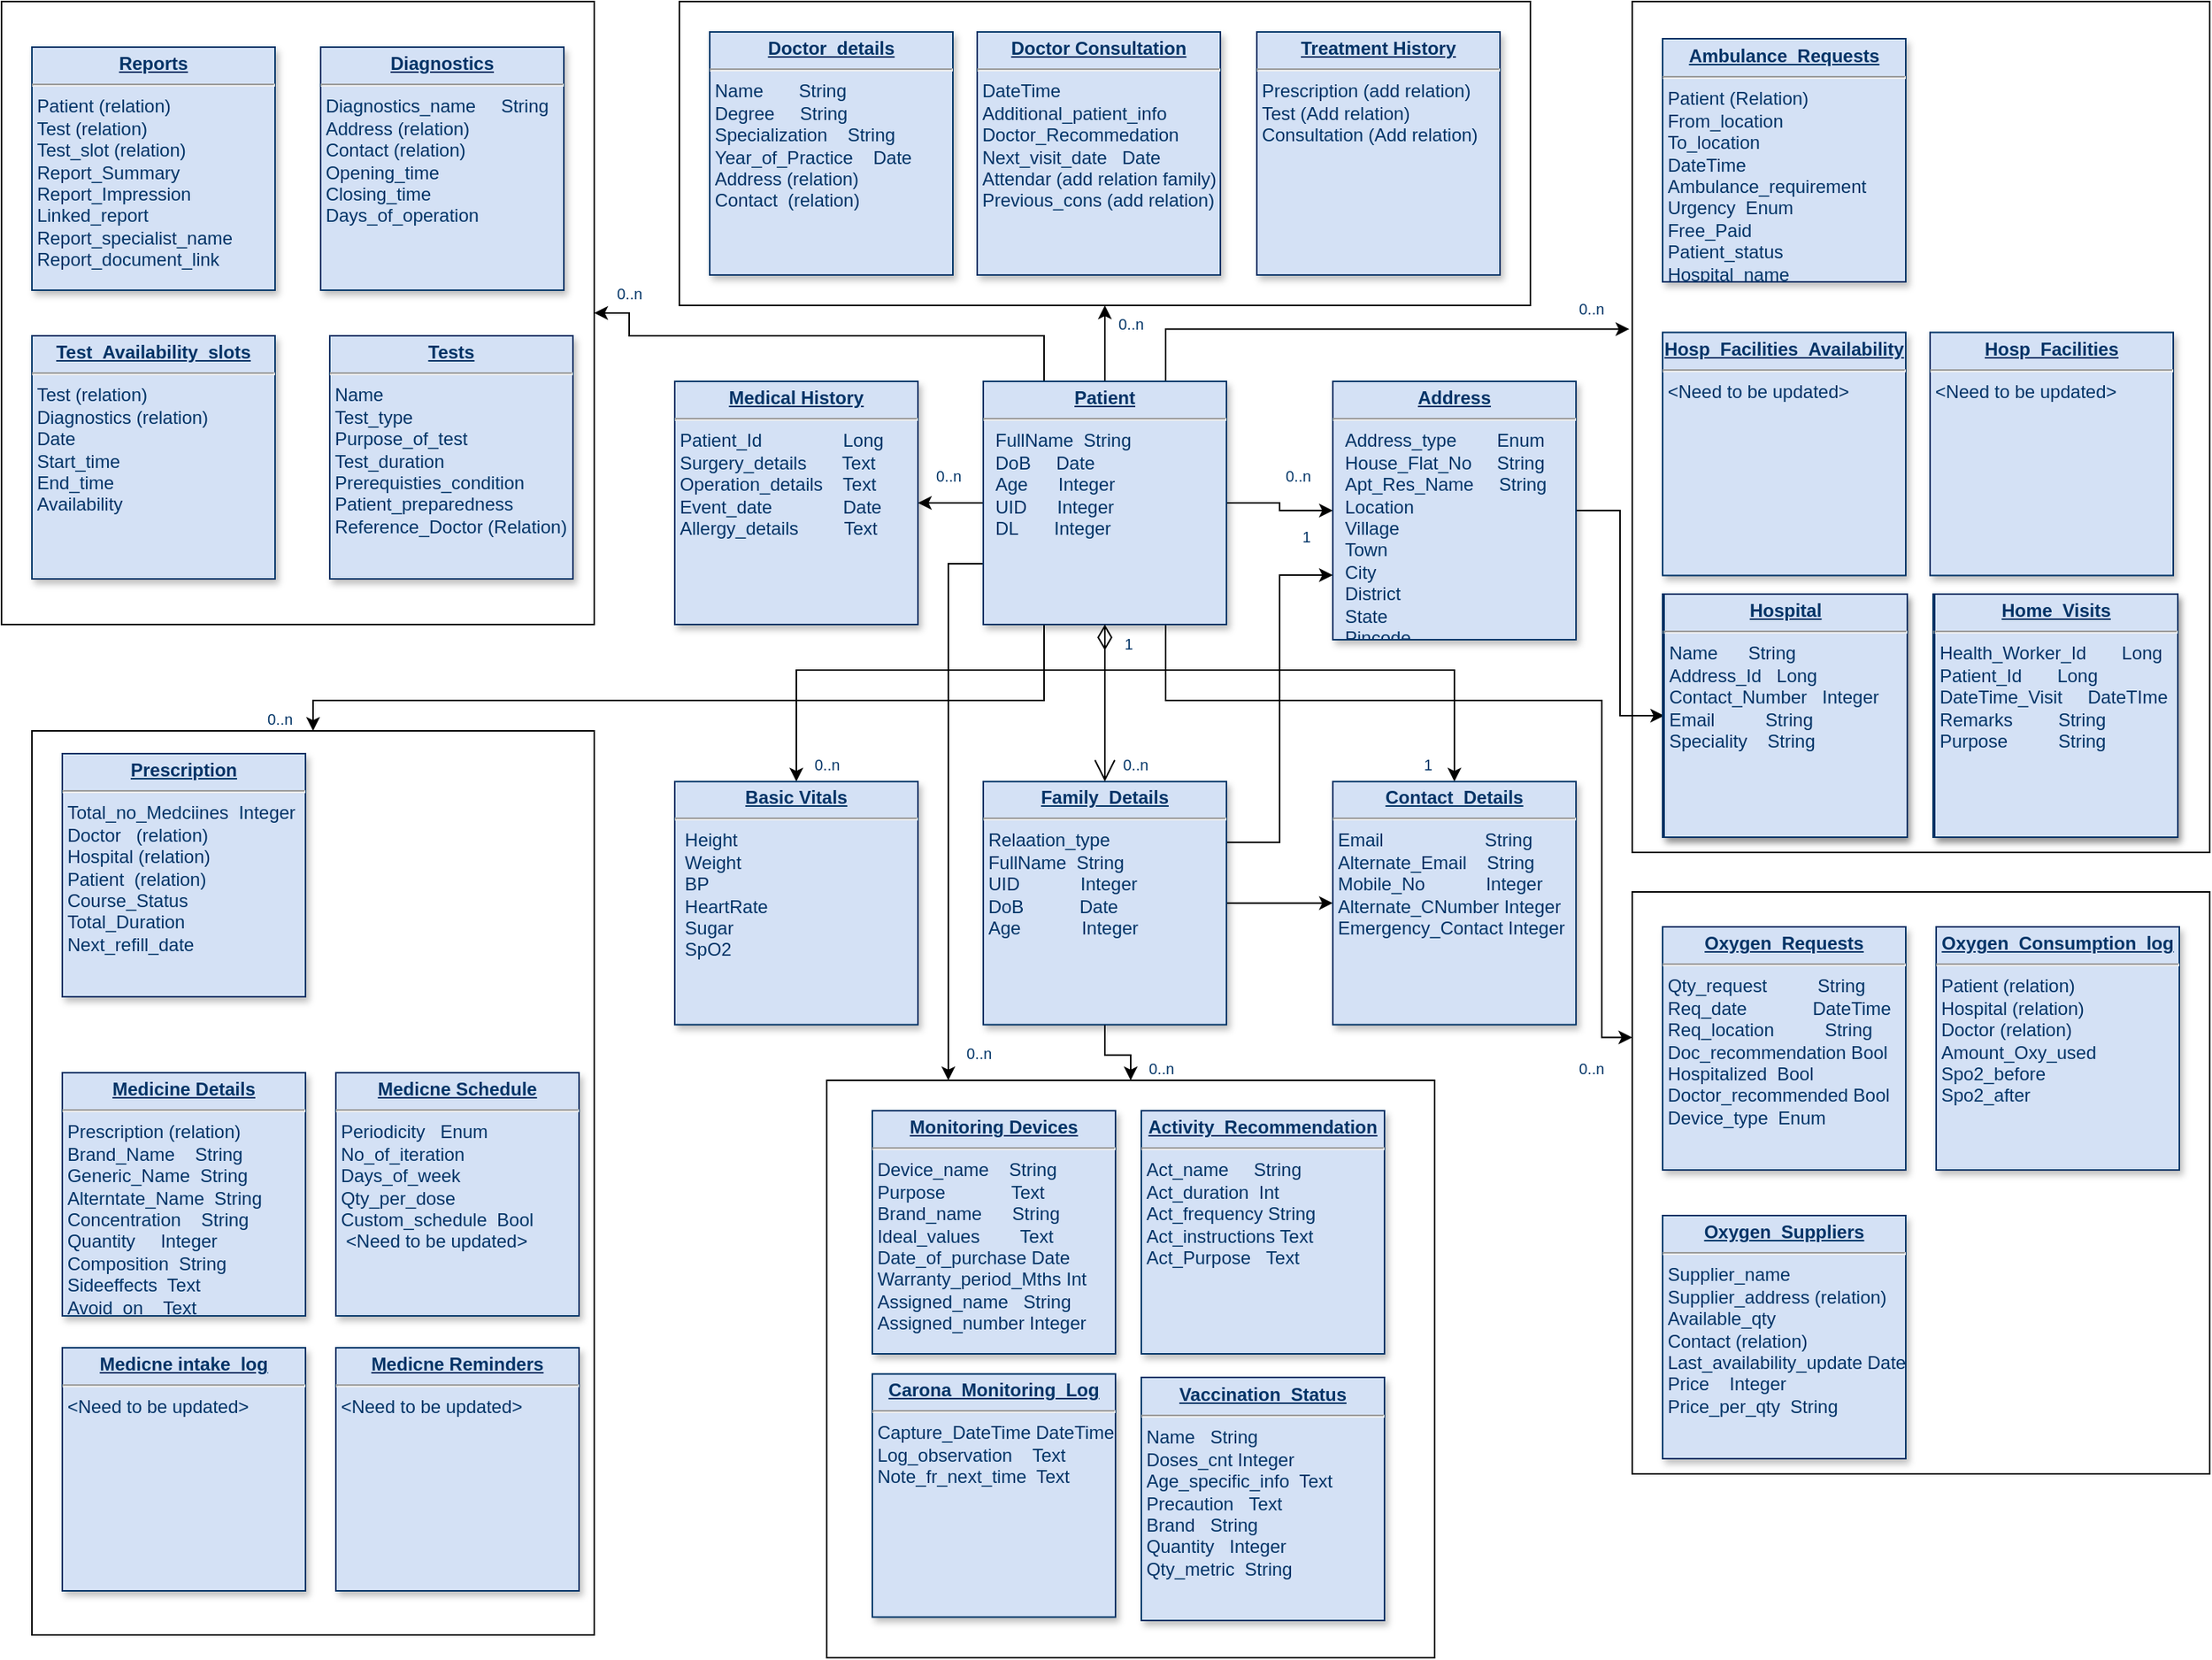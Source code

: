 <mxfile version="14.6.13" type="google"><diagram name="Page-1" id="efa7a0a1-bf9b-a30e-e6df-94a7791c09e9"><mxGraphModel dx="1629" dy="490" grid="1" gridSize="10" guides="1" tooltips="1" connect="1" arrows="1" fold="1" page="1" pageScale="1" pageWidth="826" pageHeight="1169" background="#ffffff" math="0" shadow="0"><root><mxCell id="0"/><mxCell id="1" parent="0"/><mxCell id="pTx6E-m7zYikhpUDYZre-244" value="" style="rounded=0;whiteSpace=wrap;html=1;" parent="1" vertex="1"><mxGeometry x="640" y="30" width="380" height="560" as="geometry"/></mxCell><mxCell id="pTx6E-m7zYikhpUDYZre-188" style="edgeStyle=orthogonalEdgeStyle;rounded=0;orthogonalLoop=1;jettySize=auto;html=1;entryX=0;entryY=0.75;entryDx=0;entryDy=0;exitX=1;exitY=0.25;exitDx=0;exitDy=0;" parent="1" source="21" target="pTx6E-m7zYikhpUDYZre-186" edge="1"><mxGeometry relative="1" as="geometry"/></mxCell><mxCell id="pTx6E-m7zYikhpUDYZre-230" style="edgeStyle=orthogonalEdgeStyle;rounded=0;orthogonalLoop=1;jettySize=auto;html=1;entryX=0;entryY=0.5;entryDx=0;entryDy=0;" parent="1" source="21" target="pTx6E-m7zYikhpUDYZre-197" edge="1"><mxGeometry relative="1" as="geometry"/></mxCell><mxCell id="pTx6E-m7zYikhpUDYZre-257" style="edgeStyle=orthogonalEdgeStyle;rounded=0;orthogonalLoop=1;jettySize=auto;html=1;entryX=0.5;entryY=0;entryDx=0;entryDy=0;" parent="1" source="21" target="pTx6E-m7zYikhpUDYZre-238" edge="1"><mxGeometry relative="1" as="geometry"/></mxCell><mxCell id="21" value="&lt;p style=&quot;margin: 0px ; margin-top: 4px ; text-align: center ; text-decoration: underline&quot;&gt;&lt;b&gt;Family_Details&lt;/b&gt;&lt;/p&gt;&lt;hr&gt;&amp;nbsp;Relaation_type&lt;br&gt;&amp;nbsp;FullName&amp;nbsp; String&lt;br&gt;&amp;nbsp;UID&amp;nbsp; &amp;nbsp; &amp;nbsp; &amp;nbsp; &amp;nbsp; &amp;nbsp; Integer&lt;br&gt;&amp;nbsp;DoB&amp;nbsp; &amp;nbsp; &amp;nbsp; &amp;nbsp; &amp;nbsp; &amp;nbsp;Date&lt;br&gt;&amp;nbsp;Age&amp;nbsp; &amp;nbsp; &amp;nbsp; &amp;nbsp; &amp;nbsp; &amp;nbsp; Integer" style="verticalAlign=top;align=left;overflow=fill;fontSize=12;fontFamily=Helvetica;html=1;strokeColor=#003366;shadow=1;fillColor=#D4E1F5;fontColor=#003366" parent="1" vertex="1"><mxGeometry x="213.0" y="543.36" width="160" height="160" as="geometry"/></mxCell><mxCell id="pTx6E-m7zYikhpUDYZre-187" style="edgeStyle=orthogonalEdgeStyle;rounded=0;orthogonalLoop=1;jettySize=auto;html=1;entryX=0;entryY=0.5;entryDx=0;entryDy=0;" parent="1" source="25" target="pTx6E-m7zYikhpUDYZre-186" edge="1"><mxGeometry relative="1" as="geometry"/></mxCell><mxCell id="pTx6E-m7zYikhpUDYZre-228" style="edgeStyle=orthogonalEdgeStyle;rounded=0;orthogonalLoop=1;jettySize=auto;html=1;" parent="1" source="25" target="pTx6E-m7zYikhpUDYZre-191" edge="1"><mxGeometry relative="1" as="geometry"/></mxCell><mxCell id="pTx6E-m7zYikhpUDYZre-229" style="edgeStyle=orthogonalEdgeStyle;rounded=0;orthogonalLoop=1;jettySize=auto;html=1;" parent="1" source="25" target="pTx6E-m7zYikhpUDYZre-189" edge="1"><mxGeometry relative="1" as="geometry"><Array as="points"><mxPoint x="293" y="470"/><mxPoint x="90" y="470"/></Array></mxGeometry></mxCell><mxCell id="pTx6E-m7zYikhpUDYZre-231" style="edgeStyle=orthogonalEdgeStyle;rounded=0;orthogonalLoop=1;jettySize=auto;html=1;entryX=0.5;entryY=0;entryDx=0;entryDy=0;" parent="1" source="25" target="pTx6E-m7zYikhpUDYZre-197" edge="1"><mxGeometry relative="1" as="geometry"><Array as="points"><mxPoint x="293" y="470"/><mxPoint x="523" y="470"/></Array></mxGeometry></mxCell><mxCell id="pTx6E-m7zYikhpUDYZre-250" style="edgeStyle=orthogonalEdgeStyle;rounded=0;orthogonalLoop=1;jettySize=auto;html=1;entryX=0.5;entryY=1;entryDx=0;entryDy=0;" parent="1" source="25" target="pTx6E-m7zYikhpUDYZre-242" edge="1"><mxGeometry relative="1" as="geometry"/></mxCell><mxCell id="pTx6E-m7zYikhpUDYZre-252" style="edgeStyle=orthogonalEdgeStyle;rounded=0;orthogonalLoop=1;jettySize=auto;html=1;entryX=-0.005;entryY=0.385;entryDx=0;entryDy=0;entryPerimeter=0;exitX=0.75;exitY=0;exitDx=0;exitDy=0;" parent="1" source="25" target="pTx6E-m7zYikhpUDYZre-244" edge="1"><mxGeometry relative="1" as="geometry"><Array as="points"><mxPoint x="333" y="246"/></Array></mxGeometry></mxCell><mxCell id="pTx6E-m7zYikhpUDYZre-253" style="edgeStyle=orthogonalEdgeStyle;rounded=0;orthogonalLoop=1;jettySize=auto;html=1;entryX=1;entryY=0.5;entryDx=0;entryDy=0;exitX=0.25;exitY=0;exitDx=0;exitDy=0;" parent="1" source="25" target="pTx6E-m7zYikhpUDYZre-234" edge="1"><mxGeometry relative="1" as="geometry"><Array as="points"><mxPoint x="253" y="250"/><mxPoint x="-20" y="250"/><mxPoint x="-20" y="235"/></Array></mxGeometry></mxCell><mxCell id="pTx6E-m7zYikhpUDYZre-254" style="edgeStyle=orthogonalEdgeStyle;rounded=0;orthogonalLoop=1;jettySize=auto;html=1;exitX=0.25;exitY=1;exitDx=0;exitDy=0;" parent="1" source="25" target="pTx6E-m7zYikhpUDYZre-236" edge="1"><mxGeometry relative="1" as="geometry"><Array as="points"><mxPoint x="253" y="490"/><mxPoint x="-228" y="490"/></Array></mxGeometry></mxCell><mxCell id="pTx6E-m7zYikhpUDYZre-255" style="edgeStyle=orthogonalEdgeStyle;rounded=0;orthogonalLoop=1;jettySize=auto;html=1;exitX=0;exitY=0.75;exitDx=0;exitDy=0;" parent="1" source="25" target="pTx6E-m7zYikhpUDYZre-238" edge="1"><mxGeometry relative="1" as="geometry"><Array as="points"><mxPoint x="190" y="400"/></Array></mxGeometry></mxCell><mxCell id="pTx6E-m7zYikhpUDYZre-256" style="edgeStyle=orthogonalEdgeStyle;rounded=0;orthogonalLoop=1;jettySize=auto;html=1;entryX=0;entryY=0.25;entryDx=0;entryDy=0;exitX=0.75;exitY=1;exitDx=0;exitDy=0;" parent="1" source="25" target="pTx6E-m7zYikhpUDYZre-240" edge="1"><mxGeometry relative="1" as="geometry"><Array as="points"><mxPoint x="333" y="490"/><mxPoint x="620" y="490"/><mxPoint x="620" y="712"/></Array></mxGeometry></mxCell><mxCell id="25" value="&lt;p style=&quot;margin: 0px ; margin-top: 4px ; text-align: center ; text-decoration: underline&quot;&gt;&lt;strong&gt;Patient&lt;/strong&gt;&lt;/p&gt;&lt;hr&gt;&lt;p style=&quot;margin: 0px ; margin-left: 8px&quot;&gt;FullName&amp;nbsp; String&lt;/p&gt;&lt;p style=&quot;margin: 0px ; margin-left: 8px&quot;&gt;DoB&amp;nbsp; &amp;nbsp; &amp;nbsp;Date&lt;/p&gt;&lt;p style=&quot;margin: 0px ; margin-left: 8px&quot;&gt;Age&amp;nbsp; &amp;nbsp; &amp;nbsp; Integer&lt;br&gt;UID&amp;nbsp; &amp;nbsp; &amp;nbsp; Integer&lt;/p&gt;&lt;p style=&quot;margin: 0px ; margin-left: 8px&quot;&gt;DL&amp;nbsp; &amp;nbsp; &amp;nbsp; &amp;nbsp;Integer&lt;/p&gt;&lt;p style=&quot;margin: 0px ; margin-left: 8px&quot;&gt;&lt;br&gt;&lt;/p&gt;" style="verticalAlign=top;align=left;overflow=fill;fontSize=12;fontFamily=Helvetica;html=1;strokeColor=#003366;shadow=1;fillColor=#D4E1F5;fontColor=#003366" parent="1" vertex="1"><mxGeometry x="213.0" y="280.0" width="160" height="160" as="geometry"/></mxCell><mxCell id="90" value="" style="endArrow=open;endSize=12;startArrow=diamondThin;startSize=14;startFill=0;edgeStyle=orthogonalEdgeStyle" parent="1" source="25" target="21" edge="1"><mxGeometry x="793" y="598.36" as="geometry"><mxPoint x="793" y="598.36" as="sourcePoint"/><mxPoint x="953" y="598.36" as="targetPoint"/></mxGeometry></mxCell><mxCell id="91" value="0..n" style="resizable=0;align=left;verticalAlign=top;labelBackgroundColor=#ffffff;fontSize=10;strokeColor=#003366;shadow=1;fillColor=#D4E1F5;fontColor=#003366" parent="90" connectable="0" vertex="1"><mxGeometry x="-1" relative="1" as="geometry"><mxPoint x="10" y="80" as="offset"/></mxGeometry></mxCell><mxCell id="92" value="1" style="resizable=0;align=right;verticalAlign=top;labelBackgroundColor=#ffffff;fontSize=10;strokeColor=#003366;shadow=1;fillColor=#D4E1F5;fontColor=#003366" parent="90" connectable="0" vertex="1"><mxGeometry x="1" relative="1" as="geometry"><mxPoint x="20" y="-103.0" as="offset"/></mxGeometry></mxCell><mxCell id="MusrO0yYyd4XaEEXspOv-96" style="edgeStyle=orthogonalEdgeStyle;rounded=0;orthogonalLoop=1;jettySize=auto;html=1;" parent="1" source="pTx6E-m7zYikhpUDYZre-186" target="MusrO0yYyd4XaEEXspOv-92" edge="1"><mxGeometry relative="1" as="geometry"/></mxCell><mxCell id="pTx6E-m7zYikhpUDYZre-186" value="&lt;p style=&quot;margin: 0px ; margin-top: 4px ; text-align: center ; text-decoration: underline&quot;&gt;&lt;b&gt;Address&lt;/b&gt;&lt;/p&gt;&lt;hr&gt;&lt;p style=&quot;margin: 0px ; margin-left: 8px&quot;&gt;Address_type&amp;nbsp; &amp;nbsp; &amp;nbsp; &amp;nbsp; Enum&lt;/p&gt;&lt;p style=&quot;margin: 0px ; margin-left: 8px&quot;&gt;House_Flat_No&amp;nbsp; &amp;nbsp; &amp;nbsp;String&lt;/p&gt;&lt;p style=&quot;margin: 0px ; margin-left: 8px&quot;&gt;Apt_Res_Name&amp;nbsp; &amp;nbsp; &amp;nbsp;String&lt;/p&gt;&lt;p style=&quot;margin: 0px ; margin-left: 8px&quot;&gt;Location&lt;/p&gt;&lt;p style=&quot;margin: 0px ; margin-left: 8px&quot;&gt;Village&lt;/p&gt;&lt;p style=&quot;margin: 0px ; margin-left: 8px&quot;&gt;Town&lt;/p&gt;&lt;p style=&quot;margin: 0px ; margin-left: 8px&quot;&gt;City&lt;/p&gt;&lt;p style=&quot;margin: 0px ; margin-left: 8px&quot;&gt;District&lt;/p&gt;&lt;p style=&quot;margin: 0px ; margin-left: 8px&quot;&gt;State&lt;/p&gt;&lt;p style=&quot;margin: 0px ; margin-left: 8px&quot;&gt;Pincode&lt;/p&gt;&lt;p style=&quot;margin: 0px ; margin-left: 8px&quot;&gt;&lt;br&gt;&lt;/p&gt;&lt;p style=&quot;margin: 0px ; margin-left: 8px&quot;&gt;&lt;br&gt;&lt;/p&gt;" style="verticalAlign=top;align=left;overflow=fill;fontSize=12;fontFamily=Helvetica;html=1;strokeColor=#003366;shadow=1;fillColor=#D4E1F5;fontColor=#003366" parent="1" vertex="1"><mxGeometry x="443" y="280" width="160" height="170" as="geometry"/></mxCell><mxCell id="pTx6E-m7zYikhpUDYZre-189" value="&lt;p style=&quot;margin: 0px ; margin-top: 4px ; text-align: center ; text-decoration: underline&quot;&gt;&lt;b&gt;Basic Vitals&lt;/b&gt;&lt;/p&gt;&lt;hr&gt;&amp;nbsp; Height&lt;br&gt;&amp;nbsp; Weight&lt;br&gt;&amp;nbsp; BP&lt;br&gt;&amp;nbsp; HeartRate&lt;br&gt;&amp;nbsp; Sugar&lt;br&gt;&amp;nbsp; SpO2&lt;br&gt;&amp;nbsp;" style="verticalAlign=top;align=left;overflow=fill;fontSize=12;fontFamily=Helvetica;html=1;strokeColor=#003366;shadow=1;fillColor=#D4E1F5;fontColor=#003366" parent="1" vertex="1"><mxGeometry x="10.0" y="543.36" width="160" height="160" as="geometry"/></mxCell><mxCell id="pTx6E-m7zYikhpUDYZre-191" value="&lt;p style=&quot;margin: 0px ; margin-top: 4px ; text-align: center ; text-decoration: underline&quot;&gt;&lt;b&gt;Medical History&lt;/b&gt;&lt;/p&gt;&lt;hr&gt;&amp;nbsp;Patient_Id&amp;nbsp; &amp;nbsp; &amp;nbsp; &amp;nbsp; &amp;nbsp; &amp;nbsp; &amp;nbsp; &amp;nbsp; Long&lt;br&gt;&amp;nbsp;Surgery_details&amp;nbsp; &amp;nbsp; &amp;nbsp; &amp;nbsp;Text&lt;br&gt;&amp;nbsp;Operation_details&amp;nbsp; &amp;nbsp; Text&lt;br&gt;&amp;nbsp;Event_date&amp;nbsp; &amp;nbsp; &amp;nbsp; &amp;nbsp; &amp;nbsp; &amp;nbsp; &amp;nbsp; Date&lt;br&gt;&amp;nbsp;Allergy_details&amp;nbsp; &amp;nbsp; &amp;nbsp; &amp;nbsp; &amp;nbsp;Text&lt;br&gt;&amp;nbsp;" style="verticalAlign=top;align=left;overflow=fill;fontSize=12;fontFamily=Helvetica;html=1;strokeColor=#003366;shadow=1;fillColor=#D4E1F5;fontColor=#003366" parent="1" vertex="1"><mxGeometry x="10" y="280.0" width="160" height="160" as="geometry"/></mxCell><mxCell id="pTx6E-m7zYikhpUDYZre-197" value="&lt;p style=&quot;margin: 0px ; margin-top: 4px ; text-align: center ; text-decoration: underline&quot;&gt;&lt;b&gt;Contact_Details&lt;/b&gt;&lt;/p&gt;&lt;hr&gt;&amp;nbsp;Email&amp;nbsp; &amp;nbsp; &amp;nbsp; &amp;nbsp; &amp;nbsp; &amp;nbsp; &amp;nbsp; &amp;nbsp; &amp;nbsp; &amp;nbsp; String&lt;br&gt;&amp;nbsp;Alternate_Email&amp;nbsp; &amp;nbsp; String&lt;br&gt;&amp;nbsp;Mobile_No&amp;nbsp; &amp;nbsp; &amp;nbsp; &amp;nbsp; &amp;nbsp; &amp;nbsp; Integer&lt;br&gt;&amp;nbsp;Alternate_CNumber Integer&lt;br&gt;&amp;nbsp;Emergency_Contact Integer" style="verticalAlign=top;align=left;overflow=fill;fontSize=12;fontFamily=Helvetica;html=1;strokeColor=#003366;shadow=1;fillColor=#D4E1F5;fontColor=#003366" parent="1" vertex="1"><mxGeometry x="443.0" y="543.36" width="160" height="160" as="geometry"/></mxCell><mxCell id="pTx6E-m7zYikhpUDYZre-235" value="" style="group" parent="1" vertex="1" connectable="0"><mxGeometry x="-433" y="30" width="390" height="410" as="geometry"/></mxCell><mxCell id="pTx6E-m7zYikhpUDYZre-234" value="" style="rounded=0;whiteSpace=wrap;html=1;" parent="pTx6E-m7zYikhpUDYZre-235" vertex="1"><mxGeometry width="390" height="410" as="geometry"/></mxCell><mxCell id="pTx6E-m7zYikhpUDYZre-226" value="" style="group" parent="pTx6E-m7zYikhpUDYZre-235" vertex="1" connectable="0"><mxGeometry x="20" y="30.0" width="356" height="350" as="geometry"/></mxCell><mxCell id="pTx6E-m7zYikhpUDYZre-190" value="&lt;p style=&quot;margin: 0px ; margin-top: 4px ; text-align: center ; text-decoration: underline&quot;&gt;&lt;b&gt;Reports&lt;/b&gt;&lt;/p&gt;&lt;hr&gt;&amp;nbsp;Patient (relation)&lt;br&gt;&amp;nbsp;Test (relation)&lt;br&gt;&amp;nbsp;Test_slot (relation)&lt;br&gt;&amp;nbsp;Report_Summary&lt;br&gt;&amp;nbsp;Report_Impression&lt;br&gt;&amp;nbsp;Linked_report&lt;br&gt;&amp;nbsp;Report_specialist_name&lt;br&gt;&amp;nbsp;Report_document_link" style="verticalAlign=top;align=left;overflow=fill;fontSize=12;fontFamily=Helvetica;html=1;strokeColor=#003366;shadow=1;fillColor=#D4E1F5;fontColor=#003366" parent="pTx6E-m7zYikhpUDYZre-226" vertex="1"><mxGeometry width="160" height="160" as="geometry"/></mxCell><mxCell id="pTx6E-m7zYikhpUDYZre-192" value="&lt;p style=&quot;margin: 0px ; margin-top: 4px ; text-align: center ; text-decoration: underline&quot;&gt;&lt;b&gt;Tests&lt;/b&gt;&lt;/p&gt;&lt;hr&gt;&amp;nbsp;Name&lt;br&gt;&amp;nbsp;Test_type&lt;br&gt;&amp;nbsp;Purpose_of_test&lt;br&gt;&amp;nbsp;Test_duration&lt;br&gt;&amp;nbsp;Prerequisties_condition&lt;br&gt;&amp;nbsp;Patient_preparedness&lt;br&gt;&amp;nbsp;Reference_Doctor (Relation)&lt;br&gt;&amp;nbsp;" style="verticalAlign=top;align=left;overflow=fill;fontSize=12;fontFamily=Helvetica;html=1;strokeColor=#003366;shadow=1;fillColor=#D4E1F5;fontColor=#003366" parent="pTx6E-m7zYikhpUDYZre-226" vertex="1"><mxGeometry x="196" y="190" width="160" height="160" as="geometry"/></mxCell><mxCell id="pTx6E-m7zYikhpUDYZre-193" value="&lt;p style=&quot;margin: 0px ; margin-top: 4px ; text-align: center ; text-decoration: underline&quot;&gt;&lt;b&gt;Diagnostics&lt;/b&gt;&lt;/p&gt;&lt;hr&gt;&amp;nbsp;Diagnostics_name&amp;nbsp; &amp;nbsp; &amp;nbsp;String&lt;br&gt;&amp;nbsp;Address (relation)&lt;br&gt;&amp;nbsp;Contact (relation)&lt;br&gt;&amp;nbsp;Opening_time&lt;br&gt;&amp;nbsp;Closing_time&lt;br&gt;&amp;nbsp;Days_of_operation" style="verticalAlign=top;align=left;overflow=fill;fontSize=12;fontFamily=Helvetica;html=1;strokeColor=#003366;shadow=1;fillColor=#D4E1F5;fontColor=#003366" parent="pTx6E-m7zYikhpUDYZre-226" vertex="1"><mxGeometry x="190" width="160" height="160" as="geometry"/></mxCell><mxCell id="pTx6E-m7zYikhpUDYZre-198" value="&lt;p style=&quot;margin: 0px ; margin-top: 4px ; text-align: center ; text-decoration: underline&quot;&gt;&lt;b&gt;Test_Availability_slots&lt;/b&gt;&lt;/p&gt;&lt;hr&gt;&amp;nbsp;Test (relation)&lt;br&gt;&amp;nbsp;Diagnostics (relation)&lt;br&gt;&amp;nbsp;Date&lt;br&gt;&amp;nbsp;Start_time&lt;br&gt;&amp;nbsp;End_time&lt;br&gt;&amp;nbsp;Availability&lt;br&gt;&amp;nbsp;&lt;br&gt;&amp;nbsp;" style="verticalAlign=top;align=left;overflow=fill;fontSize=12;fontFamily=Helvetica;html=1;strokeColor=#003366;shadow=1;fillColor=#D4E1F5;fontColor=#003366" parent="pTx6E-m7zYikhpUDYZre-226" vertex="1"><mxGeometry y="190" width="160" height="160" as="geometry"/></mxCell><mxCell id="pTx6E-m7zYikhpUDYZre-237" value="" style="group" parent="1" vertex="1" connectable="0"><mxGeometry x="-413" y="510" width="370" height="595" as="geometry"/></mxCell><mxCell id="pTx6E-m7zYikhpUDYZre-236" value="" style="rounded=0;whiteSpace=wrap;html=1;" parent="pTx6E-m7zYikhpUDYZre-237" vertex="1"><mxGeometry width="370" height="595" as="geometry"/></mxCell><mxCell id="pTx6E-m7zYikhpUDYZre-216" value="" style="group" parent="pTx6E-m7zYikhpUDYZre-237" vertex="1" connectable="0"><mxGeometry x="20" y="15" width="340" height="551" as="geometry"/></mxCell><mxCell id="pTx6E-m7zYikhpUDYZre-201" value="&lt;p style=&quot;margin: 0px ; margin-top: 4px ; text-align: center ; text-decoration: underline&quot;&gt;&lt;b&gt;Prescription&lt;/b&gt;&lt;/p&gt;&lt;hr&gt;&amp;nbsp;Total_no_Medciines&amp;nbsp; Integer&lt;br&gt;&amp;nbsp;Doctor&amp;nbsp; &amp;nbsp;(relation)&lt;br&gt;&amp;nbsp;Hospital (relation)&amp;nbsp;&lt;br&gt;&amp;nbsp;Patient&amp;nbsp; (relation)&lt;br&gt;&amp;nbsp;Course_Status&lt;br&gt;&amp;nbsp;Total_Duration&lt;br&gt;&amp;nbsp;Next_refill_date" style="verticalAlign=top;align=left;overflow=fill;fontSize=12;fontFamily=Helvetica;html=1;strokeColor=#003366;shadow=1;fillColor=#D4E1F5;fontColor=#003366" parent="pTx6E-m7zYikhpUDYZre-216" vertex="1"><mxGeometry width="160" height="160" as="geometry"/></mxCell><mxCell id="pTx6E-m7zYikhpUDYZre-202" value="&lt;p style=&quot;margin: 0px ; margin-top: 4px ; text-align: center ; text-decoration: underline&quot;&gt;&lt;b&gt;Medicine Details&lt;/b&gt;&lt;/p&gt;&lt;hr&gt;&amp;nbsp;Prescription (relation)&lt;br&gt;&amp;nbsp;Brand_Name&amp;nbsp; &amp;nbsp; String&lt;br&gt;&amp;nbsp;Generic_Name&amp;nbsp; String&lt;br&gt;&amp;nbsp;Alterntate_Name&amp;nbsp; String&lt;br&gt;&amp;nbsp;Concentration&amp;nbsp; &amp;nbsp; String&lt;br&gt;&amp;nbsp;Quantity&amp;nbsp; &amp;nbsp; &amp;nbsp;Integer&lt;br&gt;&amp;nbsp;Composition&amp;nbsp; String&lt;br&gt;&amp;nbsp;Sideeffects&amp;nbsp; Text&lt;br&gt;&amp;nbsp;Avoid_on&amp;nbsp; &amp;nbsp; Text&lt;br&gt;&lt;br&gt;&amp;nbsp;&lt;br&gt;&amp;nbsp;&lt;br&gt;&amp;nbsp;" style="verticalAlign=top;align=left;overflow=fill;fontSize=12;fontFamily=Helvetica;html=1;strokeColor=#003366;shadow=1;fillColor=#D4E1F5;fontColor=#003366" parent="pTx6E-m7zYikhpUDYZre-216" vertex="1"><mxGeometry y="210" width="160" height="160" as="geometry"/></mxCell><mxCell id="pTx6E-m7zYikhpUDYZre-203" value="&lt;p style=&quot;margin: 0px ; margin-top: 4px ; text-align: center ; text-decoration: underline&quot;&gt;&lt;b&gt;Medicne Schedule&lt;/b&gt;&lt;/p&gt;&lt;hr&gt;&amp;nbsp;Periodicity&amp;nbsp; &amp;nbsp;Enum&lt;br&gt;&amp;nbsp;No_of_iteration&lt;br&gt;&amp;nbsp;Days_of_week&lt;br&gt;&amp;nbsp;Qty_per_dose&lt;br&gt;&amp;nbsp;Custom_schedule&amp;nbsp; Bool&lt;br&gt;&amp;nbsp; &amp;lt;Need to be updated&amp;gt;&lt;br&gt;&amp;nbsp;&amp;nbsp;" style="verticalAlign=top;align=left;overflow=fill;fontSize=12;fontFamily=Helvetica;html=1;strokeColor=#003366;shadow=1;fillColor=#D4E1F5;fontColor=#003366" parent="pTx6E-m7zYikhpUDYZre-216" vertex="1"><mxGeometry x="180" y="210" width="160" height="160" as="geometry"/></mxCell><mxCell id="pTx6E-m7zYikhpUDYZre-204" value="&lt;p style=&quot;margin: 0px ; margin-top: 4px ; text-align: center ; text-decoration: underline&quot;&gt;&lt;b&gt;Medicne intake_log&lt;/b&gt;&lt;/p&gt;&lt;hr&gt;&amp;nbsp;&amp;lt;Need to be updated&amp;gt;" style="verticalAlign=top;align=left;overflow=fill;fontSize=12;fontFamily=Helvetica;html=1;strokeColor=#003366;shadow=1;fillColor=#D4E1F5;fontColor=#003366" parent="pTx6E-m7zYikhpUDYZre-216" vertex="1"><mxGeometry y="391" width="160" height="160" as="geometry"/></mxCell><mxCell id="pTx6E-m7zYikhpUDYZre-205" value="&lt;p style=&quot;margin: 0px ; margin-top: 4px ; text-align: center ; text-decoration: underline&quot;&gt;&lt;b&gt;Medicne Reminders&lt;/b&gt;&lt;/p&gt;&lt;hr&gt;&amp;nbsp;&amp;lt;Need to be updated&amp;gt;" style="verticalAlign=top;align=left;overflow=fill;fontSize=12;fontFamily=Helvetica;html=1;strokeColor=#003366;shadow=1;fillColor=#D4E1F5;fontColor=#003366" parent="pTx6E-m7zYikhpUDYZre-216" vertex="1"><mxGeometry x="180" y="391" width="160" height="160" as="geometry"/></mxCell><mxCell id="pTx6E-m7zYikhpUDYZre-239" value="" style="group" parent="1" vertex="1" connectable="0"><mxGeometry x="110" y="740" width="400" height="380" as="geometry"/></mxCell><mxCell id="pTx6E-m7zYikhpUDYZre-238" value="" style="rounded=0;whiteSpace=wrap;html=1;" parent="pTx6E-m7zYikhpUDYZre-239" vertex="1"><mxGeometry width="400" height="380" as="geometry"/></mxCell><mxCell id="pTx6E-m7zYikhpUDYZre-227" value="" style="group" parent="pTx6E-m7zYikhpUDYZre-239" vertex="1" connectable="0"><mxGeometry x="30" y="20.0" width="337" height="335.5" as="geometry"/></mxCell><mxCell id="pTx6E-m7zYikhpUDYZre-199" value="&lt;p style=&quot;margin: 0px ; margin-top: 4px ; text-align: center ; text-decoration: underline&quot;&gt;&lt;b&gt;Carona_Monitoring_Log&lt;/b&gt;&lt;/p&gt;&lt;hr&gt;&amp;nbsp;Capture_DateTime DateTime&lt;br&gt;&amp;nbsp;Log_observation&amp;nbsp; &amp;nbsp; Text&lt;br&gt;&amp;nbsp;Note_fr_next_time&amp;nbsp; Text&lt;br&gt;&amp;nbsp;" style="verticalAlign=top;align=left;overflow=fill;fontSize=12;fontFamily=Helvetica;html=1;strokeColor=#003366;shadow=1;fillColor=#D4E1F5;fontColor=#003366" parent="pTx6E-m7zYikhpUDYZre-227" vertex="1"><mxGeometry y="173.25" width="160" height="160" as="geometry"/></mxCell><mxCell id="pTx6E-m7zYikhpUDYZre-206" value="&lt;p style=&quot;margin: 0px ; margin-top: 4px ; text-align: center ; text-decoration: underline&quot;&gt;&lt;b&gt;Activity_Recommendation&lt;/b&gt;&lt;/p&gt;&lt;hr&gt;&amp;nbsp;Act_name&amp;nbsp; &amp;nbsp; &amp;nbsp;String&lt;br&gt;&amp;nbsp;Act_duration&amp;nbsp; Int&lt;br&gt;&amp;nbsp;Act_frequency String&lt;br&gt;&amp;nbsp;Act_instructions Text&amp;nbsp;&lt;br&gt;&amp;nbsp;Act_Purpose&amp;nbsp; &amp;nbsp;Text" style="verticalAlign=top;align=left;overflow=fill;fontSize=12;fontFamily=Helvetica;html=1;strokeColor=#003366;shadow=1;fillColor=#D4E1F5;fontColor=#003366" parent="pTx6E-m7zYikhpUDYZre-227" vertex="1"><mxGeometry x="177" width="160" height="160" as="geometry"/></mxCell><mxCell id="pTx6E-m7zYikhpUDYZre-209" value="&lt;p style=&quot;margin: 0px ; margin-top: 4px ; text-align: center ; text-decoration: underline&quot;&gt;&lt;b&gt;Vaccination_Status&lt;/b&gt;&lt;/p&gt;&lt;hr&gt;&amp;nbsp;Name&amp;nbsp; &amp;nbsp;String&lt;br&gt;&amp;nbsp;Doses_cnt Integer&lt;br&gt;&amp;nbsp;Age_specific_info&amp;nbsp; Text&lt;br&gt;&amp;nbsp;Precaution&amp;nbsp; &amp;nbsp;Text&lt;br&gt;&amp;nbsp;Brand&amp;nbsp; &amp;nbsp;String&lt;br&gt;&amp;nbsp;Quantity&amp;nbsp; &amp;nbsp;Integer&lt;br&gt;&amp;nbsp;Qty_metric&amp;nbsp; String&lt;br&gt;&amp;nbsp;" style="verticalAlign=top;align=left;overflow=fill;fontSize=12;fontFamily=Helvetica;html=1;strokeColor=#003366;shadow=1;fillColor=#D4E1F5;fontColor=#003366" parent="pTx6E-m7zYikhpUDYZre-227" vertex="1"><mxGeometry x="177" y="175.5" width="160" height="160" as="geometry"/></mxCell><mxCell id="pTx6E-m7zYikhpUDYZre-213" value="&lt;p style=&quot;margin: 0px ; margin-top: 4px ; text-align: center ; text-decoration: underline&quot;&gt;&lt;b&gt;Monitoring Devices&lt;/b&gt;&lt;/p&gt;&lt;hr&gt;&amp;nbsp;Device_name&amp;nbsp; &amp;nbsp; String&lt;br&gt;&amp;nbsp;Purpose&amp;nbsp; &amp;nbsp; &amp;nbsp; &amp;nbsp; &amp;nbsp; &amp;nbsp; &amp;nbsp;Text&lt;br&gt;&amp;nbsp;Brand_name&amp;nbsp; &amp;nbsp; &amp;nbsp; String&lt;br&gt;&amp;nbsp;Ideal_values&amp;nbsp; &amp;nbsp; &amp;nbsp; &amp;nbsp; Text&lt;br&gt;&amp;nbsp;Date_of_purchase Date&lt;br&gt;&amp;nbsp;Warranty_period_Mths Int&lt;br&gt;&amp;nbsp;Assigned_name&amp;nbsp; &amp;nbsp;String&lt;br&gt;&amp;nbsp;Assigned_number Integer&lt;br&gt;&amp;nbsp;" style="verticalAlign=top;align=left;overflow=fill;fontSize=12;fontFamily=Helvetica;html=1;strokeColor=#003366;shadow=1;fillColor=#D4E1F5;fontColor=#003366" parent="pTx6E-m7zYikhpUDYZre-227" vertex="1"><mxGeometry width="160" height="160" as="geometry"/></mxCell><mxCell id="pTx6E-m7zYikhpUDYZre-241" value="" style="group" parent="1" vertex="1" connectable="0"><mxGeometry x="640" y="616" width="380" height="383" as="geometry"/></mxCell><mxCell id="pTx6E-m7zYikhpUDYZre-240" value="" style="rounded=0;whiteSpace=wrap;html=1;" parent="pTx6E-m7zYikhpUDYZre-241" vertex="1"><mxGeometry width="380" height="383" as="geometry"/></mxCell><mxCell id="pTx6E-m7zYikhpUDYZre-232" value="" style="group" parent="pTx6E-m7zYikhpUDYZre-241" vertex="1" connectable="0"><mxGeometry x="20" y="23" width="340" height="350" as="geometry"/></mxCell><mxCell id="pTx6E-m7zYikhpUDYZre-210" value="&lt;p style=&quot;margin: 0px ; margin-top: 4px ; text-align: center ; text-decoration: underline&quot;&gt;&lt;b&gt;Oxygen_Requests&lt;/b&gt;&lt;/p&gt;&lt;hr&gt;&amp;nbsp;Qty_request&amp;nbsp; &amp;nbsp; &amp;nbsp; &amp;nbsp; &amp;nbsp; String&lt;br&gt;&amp;nbsp;Req_date&amp;nbsp; &amp;nbsp; &amp;nbsp; &amp;nbsp; &amp;nbsp; &amp;nbsp; &amp;nbsp;DateTime&lt;br&gt;&amp;nbsp;Req_location&amp;nbsp; &amp;nbsp; &amp;nbsp; &amp;nbsp; &amp;nbsp; String&lt;br&gt;&amp;nbsp;Doc_recommendation Bool&lt;br&gt;&amp;nbsp;Hospitalized&amp;nbsp; Bool&lt;br&gt;&amp;nbsp;Doctor_recommended Bool&lt;br&gt;&amp;nbsp;Device_type&amp;nbsp; Enum" style="verticalAlign=top;align=left;overflow=fill;fontSize=12;fontFamily=Helvetica;html=1;strokeColor=#003366;shadow=1;fillColor=#D4E1F5;fontColor=#003366" parent="pTx6E-m7zYikhpUDYZre-232" vertex="1"><mxGeometry width="160" height="160" as="geometry"/></mxCell><mxCell id="pTx6E-m7zYikhpUDYZre-211" value="&lt;p style=&quot;margin: 0px ; margin-top: 4px ; text-align: center ; text-decoration: underline&quot;&gt;&lt;b&gt;Oxygen_Suppliers&lt;/b&gt;&lt;/p&gt;&lt;hr&gt;&amp;nbsp;Supplier_name&lt;br&gt;&amp;nbsp;Supplier_address (relation)&lt;br&gt;&amp;nbsp;Available_qty&lt;br&gt;&amp;nbsp;Contact (relation)&lt;br&gt;&amp;nbsp;Last_availability_update Date&lt;br&gt;&amp;nbsp;Price&amp;nbsp; &amp;nbsp; Integer&lt;br&gt;&amp;nbsp;Price_per_qty&amp;nbsp; String&lt;br&gt;&amp;nbsp;" style="verticalAlign=top;align=left;overflow=fill;fontSize=12;fontFamily=Helvetica;html=1;strokeColor=#003366;shadow=1;fillColor=#D4E1F5;fontColor=#003366" parent="pTx6E-m7zYikhpUDYZre-232" vertex="1"><mxGeometry y="190" width="160" height="160" as="geometry"/></mxCell><mxCell id="pTx6E-m7zYikhpUDYZre-212" value="&lt;p style=&quot;margin: 0px ; margin-top: 4px ; text-align: center ; text-decoration: underline&quot;&gt;&lt;b&gt;Oxygen_Consumption_log&lt;/b&gt;&lt;/p&gt;&lt;hr&gt;&amp;nbsp;Patient (relation)&lt;br&gt;&amp;nbsp;Hospital (relation)&lt;br&gt;&amp;nbsp;Doctor (relation)&lt;br&gt;&amp;nbsp;Amount_Oxy_used&lt;br&gt;&amp;nbsp;Spo2_before&lt;br&gt;&amp;nbsp;Spo2_after" style="verticalAlign=top;align=left;overflow=fill;fontSize=12;fontFamily=Helvetica;html=1;strokeColor=#003366;shadow=1;fillColor=#D4E1F5;fontColor=#003366" parent="pTx6E-m7zYikhpUDYZre-232" vertex="1"><mxGeometry x="180" width="160" height="160" as="geometry"/></mxCell><mxCell id="pTx6E-m7zYikhpUDYZre-247" value="" style="group" parent="1" vertex="1" connectable="0"><mxGeometry x="13" y="30" width="560" height="200" as="geometry"/></mxCell><mxCell id="pTx6E-m7zYikhpUDYZre-242" value="" style="rounded=0;whiteSpace=wrap;html=1;" parent="pTx6E-m7zYikhpUDYZre-247" vertex="1"><mxGeometry width="560" height="200" as="geometry"/></mxCell><mxCell id="pTx6E-m7zYikhpUDYZre-246" value="" style="group" parent="pTx6E-m7zYikhpUDYZre-247" vertex="1" connectable="0"><mxGeometry x="20" y="20.0" width="520" height="160.0" as="geometry"/></mxCell><mxCell id="pTx6E-m7zYikhpUDYZre-200" value="&lt;p style=&quot;margin: 0px ; margin-top: 4px ; text-align: center ; text-decoration: underline&quot;&gt;&lt;b&gt;Treatment History&lt;/b&gt;&lt;/p&gt;&lt;hr&gt;&amp;nbsp;Prescription (add relation)&lt;br&gt;&amp;nbsp;Test (Add relation)&lt;br&gt;&amp;nbsp;Consultation (Add relation)&lt;br&gt;&amp;nbsp;&lt;br&gt;&amp;nbsp; &amp;nbsp;" style="verticalAlign=top;align=left;overflow=fill;fontSize=12;fontFamily=Helvetica;html=1;strokeColor=#003366;shadow=1;fillColor=#D4E1F5;fontColor=#003366" parent="pTx6E-m7zYikhpUDYZre-246" vertex="1"><mxGeometry x="360" width="160" height="160" as="geometry"/></mxCell><mxCell id="pTx6E-m7zYikhpUDYZre-207" value="&lt;p style=&quot;margin: 0px ; margin-top: 4px ; text-align: center ; text-decoration: underline&quot;&gt;&lt;b&gt;Doctor Consultation&lt;/b&gt;&lt;/p&gt;&lt;hr&gt;&amp;nbsp;DateTime&lt;br&gt;&amp;nbsp;Additional_patient_info&lt;br&gt;&amp;nbsp;Doctor_Recommedation&lt;br&gt;&amp;nbsp;Next_visit_date&amp;nbsp; &amp;nbsp;Date&lt;br&gt;&amp;nbsp;Attendar (add relation family)&lt;br&gt;&amp;nbsp;Previous_cons (add relation)&lt;br&gt;&amp;nbsp;" style="verticalAlign=top;align=left;overflow=fill;fontSize=12;fontFamily=Helvetica;html=1;strokeColor=#003366;shadow=1;fillColor=#D4E1F5;fontColor=#003366" parent="pTx6E-m7zYikhpUDYZre-246" vertex="1"><mxGeometry x="176" width="160" height="160" as="geometry"/></mxCell><mxCell id="pTx6E-m7zYikhpUDYZre-208" value="&lt;p style=&quot;margin: 0px ; margin-top: 4px ; text-align: center ; text-decoration: underline&quot;&gt;&lt;b&gt;Doctor_details&lt;/b&gt;&lt;/p&gt;&lt;hr&gt;&amp;nbsp;Name&amp;nbsp; &amp;nbsp; &amp;nbsp; &amp;nbsp;String&lt;br&gt;&amp;nbsp;Degree&amp;nbsp; &amp;nbsp; &amp;nbsp;String&lt;br&gt;&amp;nbsp;Specialization&amp;nbsp; &amp;nbsp; String&lt;br&gt;&amp;nbsp;Year_of_Practice&amp;nbsp; &amp;nbsp; Date&lt;br&gt;&amp;nbsp;Address (relation)&lt;br&gt;&amp;nbsp;Contact&amp;nbsp; (relation)" style="verticalAlign=top;align=left;overflow=fill;fontSize=12;fontFamily=Helvetica;html=1;strokeColor=#003366;shadow=1;fillColor=#D4E1F5;fontColor=#003366" parent="pTx6E-m7zYikhpUDYZre-246" vertex="1"><mxGeometry y="1.137e-13" width="160" height="160" as="geometry"/></mxCell><mxCell id="cQaLxjSWYKMMs1cUBijT-92" value="0..n" style="resizable=0;align=left;verticalAlign=top;labelBackgroundColor=#ffffff;fontSize=10;strokeColor=#003366;shadow=1;fillColor=#D4E1F5;fontColor=#003366" parent="1" connectable="0" vertex="1"><mxGeometry x="300" y="230.0" as="geometry"/></mxCell><mxCell id="cQaLxjSWYKMMs1cUBijT-93" value="0..n" style="resizable=0;align=left;verticalAlign=top;labelBackgroundColor=#ffffff;fontSize=10;strokeColor=#003366;shadow=1;fillColor=#D4E1F5;fontColor=#003366" parent="1" connectable="0" vertex="1"><mxGeometry x="603" y="220.0" as="geometry"/></mxCell><mxCell id="cQaLxjSWYKMMs1cUBijT-94" value="0..n" style="resizable=0;align=left;verticalAlign=top;labelBackgroundColor=#ffffff;fontSize=10;strokeColor=#003366;shadow=1;fillColor=#D4E1F5;fontColor=#003366" parent="1" connectable="0" vertex="1"><mxGeometry x="-30" y="210.0" as="geometry"/></mxCell><mxCell id="cQaLxjSWYKMMs1cUBijT-96" value="0..n" style="resizable=0;align=left;verticalAlign=top;labelBackgroundColor=#ffffff;fontSize=10;strokeColor=#003366;shadow=1;fillColor=#D4E1F5;fontColor=#003366" parent="1" connectable="0" vertex="1"><mxGeometry x="603" y="720.0" as="geometry"/></mxCell><mxCell id="cQaLxjSWYKMMs1cUBijT-97" value="0..n" style="resizable=0;align=left;verticalAlign=top;labelBackgroundColor=#ffffff;fontSize=10;strokeColor=#003366;shadow=1;fillColor=#D4E1F5;fontColor=#003366" parent="1" connectable="0" vertex="1"><mxGeometry x="320" y="720.0" as="geometry"/></mxCell><mxCell id="cQaLxjSWYKMMs1cUBijT-98" value="0..n" style="resizable=0;align=left;verticalAlign=top;labelBackgroundColor=#ffffff;fontSize=10;strokeColor=#003366;shadow=1;fillColor=#D4E1F5;fontColor=#003366" parent="1" connectable="0" vertex="1"><mxGeometry x="200" y="710.0" as="geometry"/></mxCell><mxCell id="cQaLxjSWYKMMs1cUBijT-99" value="0..n" style="resizable=0;align=left;verticalAlign=top;labelBackgroundColor=#ffffff;fontSize=10;strokeColor=#003366;shadow=1;fillColor=#D4E1F5;fontColor=#003366" parent="1" connectable="0" vertex="1"><mxGeometry x="-260" y="490.0" as="geometry"/></mxCell><mxCell id="cQaLxjSWYKMMs1cUBijT-100" value="0..n" style="resizable=0;align=left;verticalAlign=top;labelBackgroundColor=#ffffff;fontSize=10;strokeColor=#003366;shadow=1;fillColor=#D4E1F5;fontColor=#003366" parent="1" connectable="0" vertex="1"><mxGeometry x="180" y="330.0" as="geometry"/></mxCell><mxCell id="cQaLxjSWYKMMs1cUBijT-101" value="0..n" style="resizable=0;align=left;verticalAlign=top;labelBackgroundColor=#ffffff;fontSize=10;strokeColor=#003366;shadow=1;fillColor=#D4E1F5;fontColor=#003366" parent="1" connectable="0" vertex="1"><mxGeometry x="100" y="520.0" as="geometry"/></mxCell><mxCell id="cQaLxjSWYKMMs1cUBijT-102" value="1" style="resizable=0;align=right;verticalAlign=top;labelBackgroundColor=#ffffff;fontSize=10;strokeColor=#003366;shadow=1;fillColor=#D4E1F5;fontColor=#003366" parent="1" connectable="0" vertex="1"><mxGeometry x="510" y="520.0" as="geometry"/></mxCell><mxCell id="cQaLxjSWYKMMs1cUBijT-104" value="1" style="resizable=0;align=right;verticalAlign=top;labelBackgroundColor=#ffffff;fontSize=10;strokeColor=#003366;shadow=1;fillColor=#D4E1F5;fontColor=#003366" parent="1" connectable="0" vertex="1"><mxGeometry x="430" y="370.0" as="geometry"/></mxCell><mxCell id="vHoY36uukUP-JFo1HzjV-92" value="0..n" style="resizable=0;align=left;verticalAlign=top;labelBackgroundColor=#ffffff;fontSize=10;strokeColor=#003366;shadow=1;fillColor=#D4E1F5;fontColor=#003366" parent="1" connectable="0" vertex="1"><mxGeometry x="410" y="330.0" as="geometry"/></mxCell><mxCell id="pTx6E-m7zYikhpUDYZre-214" value="&lt;p style=&quot;margin: 0px ; margin-top: 4px ; text-align: center ; text-decoration: underline&quot;&gt;&lt;b&gt;Home_Visits&lt;/b&gt;&lt;/p&gt;&lt;hr&gt;" style="verticalAlign=top;align=left;overflow=fill;fontSize=12;fontFamily=Helvetica;html=1;strokeColor=#003366;shadow=1;fillColor=#D4E1F5;fontColor=#003366" parent="1" vertex="1"><mxGeometry x="838" y="420.0" width="160" height="160" as="geometry"/></mxCell><mxCell id="pTx6E-m7zYikhpUDYZre-224" value="&lt;p style=&quot;margin: 0px ; margin-top: 4px ; text-align: center ; text-decoration: underline&quot;&gt;&lt;b&gt;Hospital&lt;/b&gt;&lt;/p&gt;&lt;hr&gt;" style="verticalAlign=top;align=left;overflow=fill;fontSize=12;fontFamily=Helvetica;html=1;strokeColor=#003366;shadow=1;fillColor=#D4E1F5;fontColor=#003366" parent="1" vertex="1"><mxGeometry x="660" y="420.0" width="160" height="160" as="geometry"/></mxCell><mxCell id="MusrO0yYyd4XaEEXspOv-94" value="" style="group" parent="1" vertex="1" connectable="0"><mxGeometry x="660" y="54.5" width="339" height="525.5" as="geometry"/></mxCell><mxCell id="MusrO0yYyd4XaEEXspOv-98" value="" style="group" parent="MusrO0yYyd4XaEEXspOv-94" vertex="1" connectable="0"><mxGeometry width="339" height="525.5" as="geometry"/></mxCell><mxCell id="pTx6E-m7zYikhpUDYZre-195" value="&lt;p style=&quot;margin: 0px ; margin-top: 4px ; text-align: center ; text-decoration: underline&quot;&gt;&lt;b&gt;Hosp_Facilities&lt;/b&gt;&lt;/p&gt;&lt;hr&gt;&amp;nbsp;&amp;lt;Need to be updated&amp;gt;" style="verticalAlign=top;align=left;overflow=fill;fontSize=12;fontFamily=Helvetica;html=1;strokeColor=#003366;shadow=1;fillColor=#D4E1F5;fontColor=#003366" parent="MusrO0yYyd4XaEEXspOv-98" vertex="1"><mxGeometry x="176" y="193.25" width="160" height="160" as="geometry"/></mxCell><mxCell id="pTx6E-m7zYikhpUDYZre-218" value="&lt;p style=&quot;margin: 0px ; margin-top: 4px ; text-align: center ; text-decoration: underline&quot;&gt;&lt;b&gt;Hosp_Facilities_Availability&lt;/b&gt;&lt;/p&gt;&lt;hr&gt;&amp;nbsp;&amp;lt;Need to be updated&amp;gt;" style="verticalAlign=top;align=left;overflow=fill;fontSize=12;fontFamily=Helvetica;html=1;strokeColor=#003366;shadow=1;fillColor=#D4E1F5;fontColor=#003366" parent="MusrO0yYyd4XaEEXspOv-98" vertex="1"><mxGeometry y="193.25" width="160" height="160" as="geometry"/></mxCell><mxCell id="pTx6E-m7zYikhpUDYZre-223" value="&lt;p style=&quot;margin: 0px ; margin-top: 4px ; text-align: center ; text-decoration: underline&quot;&gt;&lt;b&gt;Ambulance_Requests&lt;/b&gt;&lt;/p&gt;&lt;hr&gt;&amp;nbsp;Patient (Relation)&lt;br&gt;&amp;nbsp;From_location&lt;br&gt;&amp;nbsp;To_location&lt;br&gt;&amp;nbsp;DateTime&lt;br&gt;&amp;nbsp;Ambulance_requirement&lt;br&gt;&amp;nbsp;Urgency&amp;nbsp; Enum&lt;br&gt;&amp;nbsp;Free_Paid&amp;nbsp;&amp;nbsp;&lt;br&gt;&amp;nbsp;Patient_status&lt;br&gt;&amp;nbsp;Hospital_name" style="verticalAlign=top;align=left;overflow=fill;fontSize=12;fontFamily=Helvetica;html=1;strokeColor=#003366;shadow=1;fillColor=#D4E1F5;fontColor=#003366" parent="MusrO0yYyd4XaEEXspOv-98" vertex="1"><mxGeometry width="160" height="160" as="geometry"/></mxCell><mxCell id="MusrO0yYyd4XaEEXspOv-92" value="&lt;p style=&quot;margin: 0px ; margin-top: 4px ; text-align: center ; text-decoration: underline&quot;&gt;&lt;b&gt;Hospital&lt;/b&gt;&lt;/p&gt;&lt;hr&gt;&amp;nbsp;Name&amp;nbsp; &amp;nbsp; &amp;nbsp; String&lt;br&gt;&amp;nbsp;Address_Id&amp;nbsp; &amp;nbsp;Long&lt;br&gt;&amp;nbsp;Contact_Number&amp;nbsp; &amp;nbsp;Integer&lt;br&gt;&amp;nbsp;Email&amp;nbsp; &amp;nbsp; &amp;nbsp; &amp;nbsp; &amp;nbsp; String&lt;br&gt;&amp;nbsp;Speciality&amp;nbsp; &amp;nbsp; String&amp;nbsp;&amp;nbsp;" style="verticalAlign=top;align=left;overflow=fill;fontSize=12;fontFamily=Helvetica;html=1;strokeColor=#003366;shadow=1;fillColor=#D4E1F5;fontColor=#003366" parent="MusrO0yYyd4XaEEXspOv-98" vertex="1"><mxGeometry x="1" y="365.5" width="160" height="160" as="geometry"/></mxCell><mxCell id="MusrO0yYyd4XaEEXspOv-93" value="&lt;p style=&quot;margin: 0px ; margin-top: 4px ; text-align: center ; text-decoration: underline&quot;&gt;&lt;b&gt;Home_Visits&lt;/b&gt;&lt;/p&gt;&lt;hr&gt;&amp;nbsp;Health_Worker_Id&amp;nbsp; &amp;nbsp; &amp;nbsp; &amp;nbsp;Long&lt;br&gt;&amp;nbsp;Patient_Id&amp;nbsp; &amp;nbsp; &amp;nbsp; &amp;nbsp;Long&lt;br&gt;&amp;nbsp;DateTime_Visit&amp;nbsp; &amp;nbsp; &amp;nbsp;DateTIme&lt;br&gt;&amp;nbsp;Remarks&amp;nbsp; &amp;nbsp; &amp;nbsp; &amp;nbsp; &amp;nbsp;String&lt;br&gt;&amp;nbsp;Purpose&amp;nbsp; &amp;nbsp; &amp;nbsp; &amp;nbsp; &amp;nbsp; String" style="verticalAlign=top;align=left;overflow=fill;fontSize=12;fontFamily=Helvetica;html=1;strokeColor=#003366;shadow=1;fillColor=#D4E1F5;fontColor=#003366" parent="MusrO0yYyd4XaEEXspOv-98" vertex="1"><mxGeometry x="179" y="365.5" width="160" height="160" as="geometry"/></mxCell></root></mxGraphModel></diagram></mxfile>
